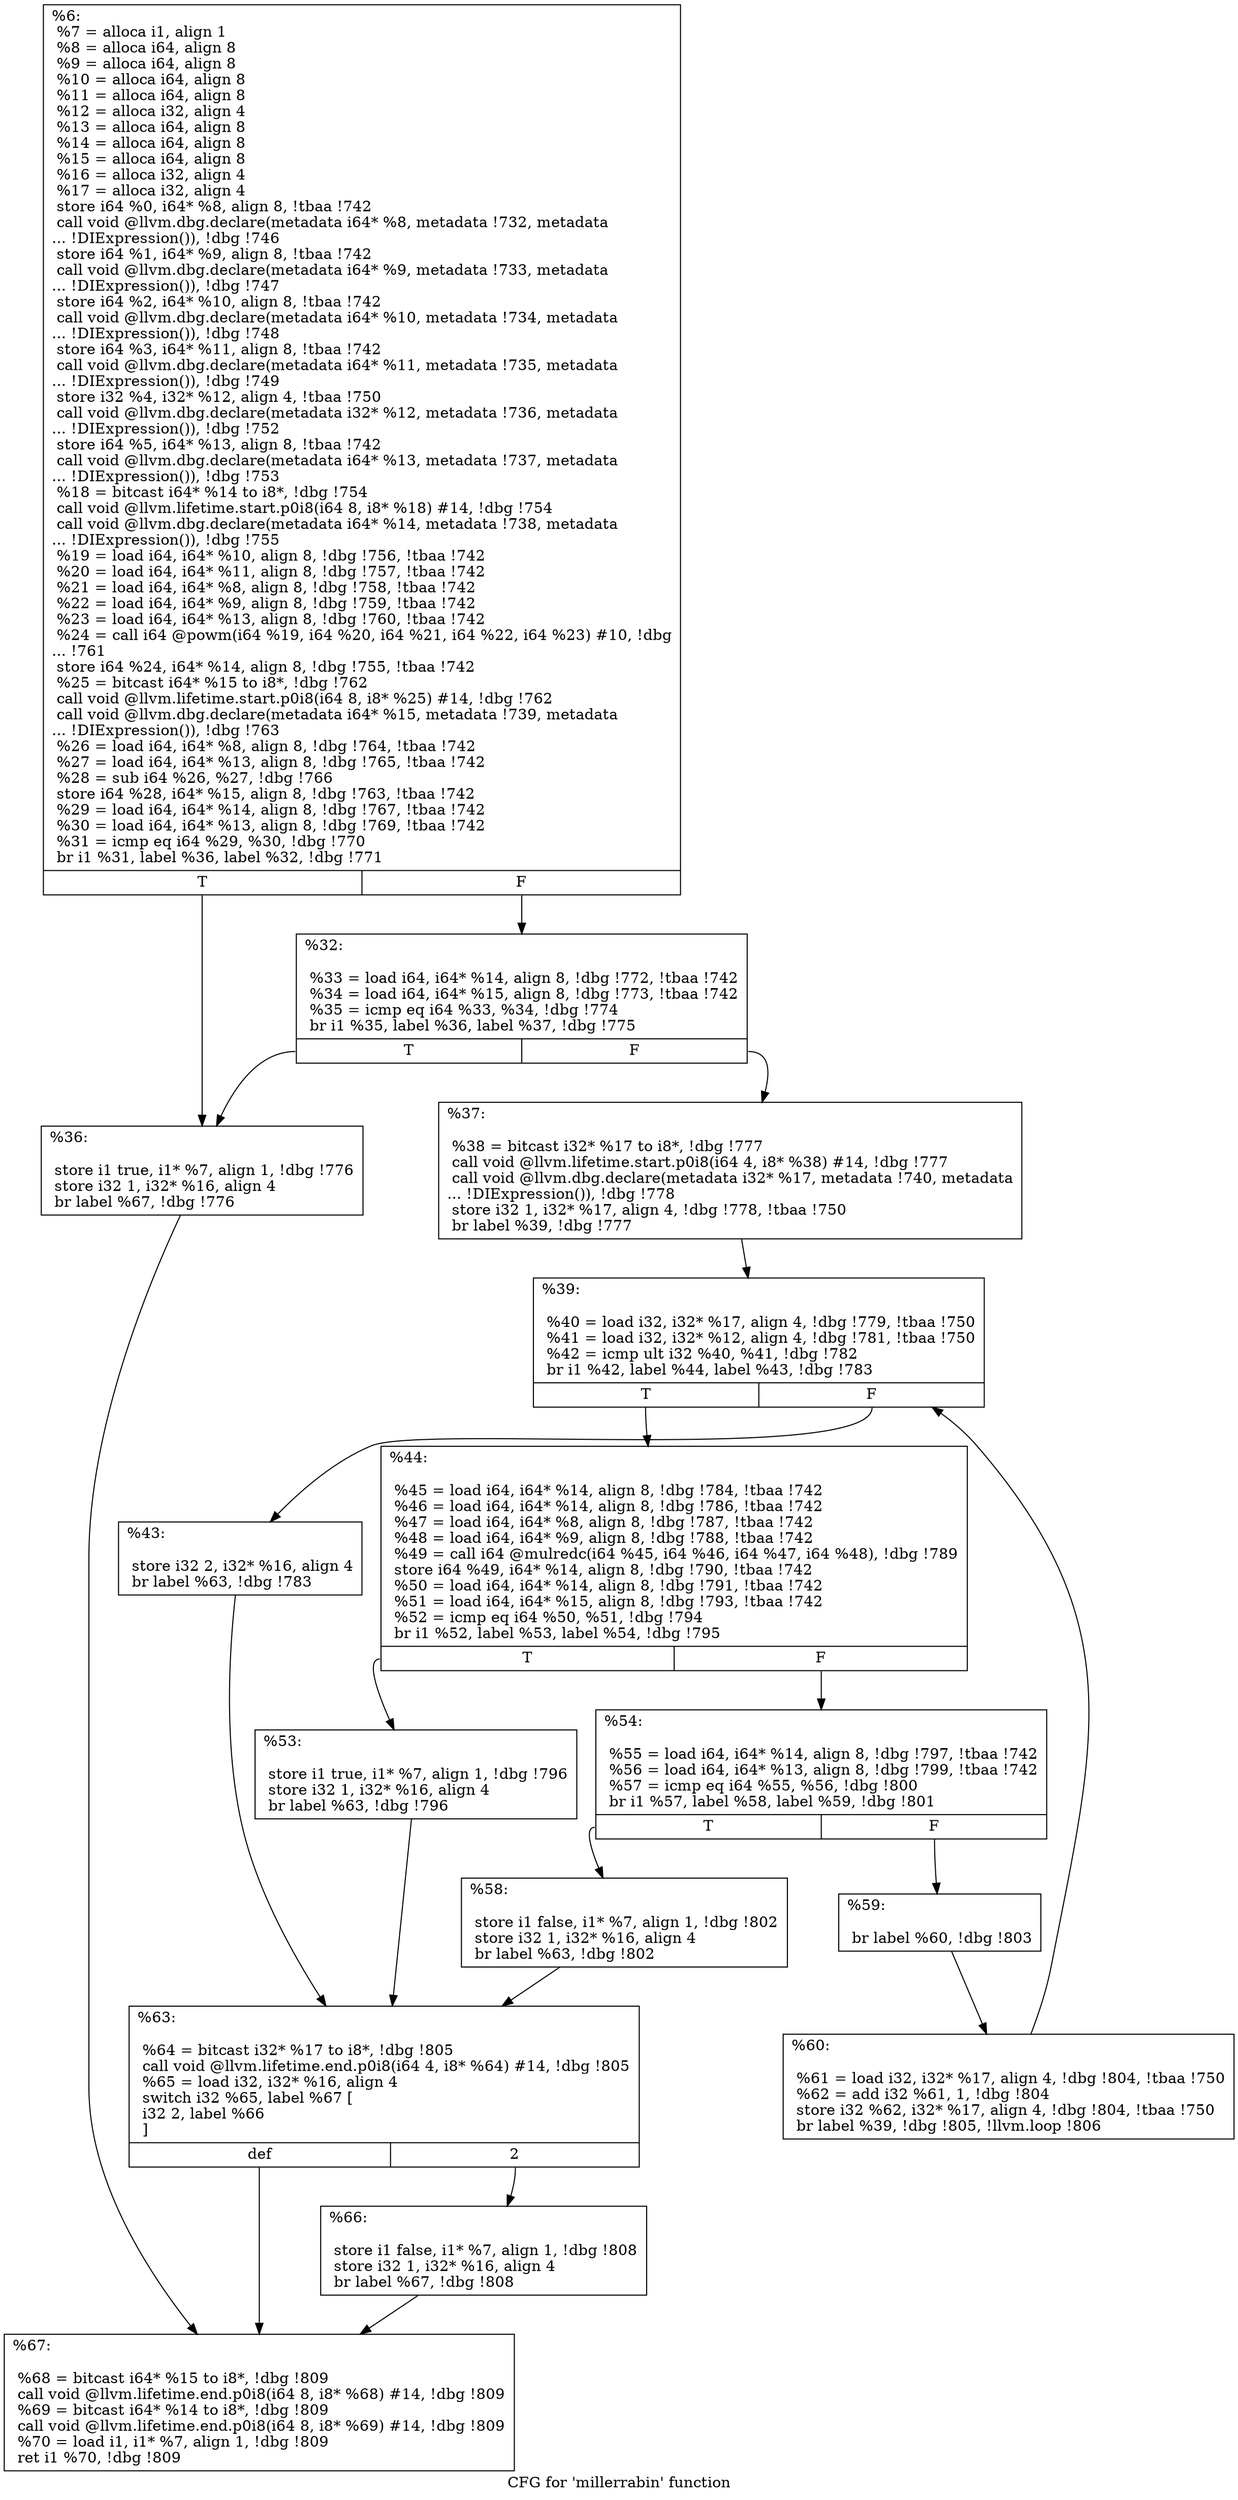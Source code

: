digraph "CFG for 'millerrabin' function" {
	label="CFG for 'millerrabin' function";

	Node0x1768220 [shape=record,label="{%6:\l  %7 = alloca i1, align 1\l  %8 = alloca i64, align 8\l  %9 = alloca i64, align 8\l  %10 = alloca i64, align 8\l  %11 = alloca i64, align 8\l  %12 = alloca i32, align 4\l  %13 = alloca i64, align 8\l  %14 = alloca i64, align 8\l  %15 = alloca i64, align 8\l  %16 = alloca i32, align 4\l  %17 = alloca i32, align 4\l  store i64 %0, i64* %8, align 8, !tbaa !742\l  call void @llvm.dbg.declare(metadata i64* %8, metadata !732, metadata\l... !DIExpression()), !dbg !746\l  store i64 %1, i64* %9, align 8, !tbaa !742\l  call void @llvm.dbg.declare(metadata i64* %9, metadata !733, metadata\l... !DIExpression()), !dbg !747\l  store i64 %2, i64* %10, align 8, !tbaa !742\l  call void @llvm.dbg.declare(metadata i64* %10, metadata !734, metadata\l... !DIExpression()), !dbg !748\l  store i64 %3, i64* %11, align 8, !tbaa !742\l  call void @llvm.dbg.declare(metadata i64* %11, metadata !735, metadata\l... !DIExpression()), !dbg !749\l  store i32 %4, i32* %12, align 4, !tbaa !750\l  call void @llvm.dbg.declare(metadata i32* %12, metadata !736, metadata\l... !DIExpression()), !dbg !752\l  store i64 %5, i64* %13, align 8, !tbaa !742\l  call void @llvm.dbg.declare(metadata i64* %13, metadata !737, metadata\l... !DIExpression()), !dbg !753\l  %18 = bitcast i64* %14 to i8*, !dbg !754\l  call void @llvm.lifetime.start.p0i8(i64 8, i8* %18) #14, !dbg !754\l  call void @llvm.dbg.declare(metadata i64* %14, metadata !738, metadata\l... !DIExpression()), !dbg !755\l  %19 = load i64, i64* %10, align 8, !dbg !756, !tbaa !742\l  %20 = load i64, i64* %11, align 8, !dbg !757, !tbaa !742\l  %21 = load i64, i64* %8, align 8, !dbg !758, !tbaa !742\l  %22 = load i64, i64* %9, align 8, !dbg !759, !tbaa !742\l  %23 = load i64, i64* %13, align 8, !dbg !760, !tbaa !742\l  %24 = call i64 @powm(i64 %19, i64 %20, i64 %21, i64 %22, i64 %23) #10, !dbg\l... !761\l  store i64 %24, i64* %14, align 8, !dbg !755, !tbaa !742\l  %25 = bitcast i64* %15 to i8*, !dbg !762\l  call void @llvm.lifetime.start.p0i8(i64 8, i8* %25) #14, !dbg !762\l  call void @llvm.dbg.declare(metadata i64* %15, metadata !739, metadata\l... !DIExpression()), !dbg !763\l  %26 = load i64, i64* %8, align 8, !dbg !764, !tbaa !742\l  %27 = load i64, i64* %13, align 8, !dbg !765, !tbaa !742\l  %28 = sub i64 %26, %27, !dbg !766\l  store i64 %28, i64* %15, align 8, !dbg !763, !tbaa !742\l  %29 = load i64, i64* %14, align 8, !dbg !767, !tbaa !742\l  %30 = load i64, i64* %13, align 8, !dbg !769, !tbaa !742\l  %31 = icmp eq i64 %29, %30, !dbg !770\l  br i1 %31, label %36, label %32, !dbg !771\l|{<s0>T|<s1>F}}"];
	Node0x1768220:s0 -> Node0x176efc0;
	Node0x1768220:s1 -> Node0x176ef70;
	Node0x176ef70 [shape=record,label="{%32:\l\l  %33 = load i64, i64* %14, align 8, !dbg !772, !tbaa !742\l  %34 = load i64, i64* %15, align 8, !dbg !773, !tbaa !742\l  %35 = icmp eq i64 %33, %34, !dbg !774\l  br i1 %35, label %36, label %37, !dbg !775\l|{<s0>T|<s1>F}}"];
	Node0x176ef70:s0 -> Node0x176efc0;
	Node0x176ef70:s1 -> Node0x176f010;
	Node0x176efc0 [shape=record,label="{%36:\l\l  store i1 true, i1* %7, align 1, !dbg !776\l  store i32 1, i32* %16, align 4\l  br label %67, !dbg !776\l}"];
	Node0x176efc0 -> Node0x176f380;
	Node0x176f010 [shape=record,label="{%37:\l\l  %38 = bitcast i32* %17 to i8*, !dbg !777\l  call void @llvm.lifetime.start.p0i8(i64 4, i8* %38) #14, !dbg !777\l  call void @llvm.dbg.declare(metadata i32* %17, metadata !740, metadata\l... !DIExpression()), !dbg !778\l  store i32 1, i32* %17, align 4, !dbg !778, !tbaa !750\l  br label %39, !dbg !777\l}"];
	Node0x176f010 -> Node0x176f060;
	Node0x176f060 [shape=record,label="{%39:\l\l  %40 = load i32, i32* %17, align 4, !dbg !779, !tbaa !750\l  %41 = load i32, i32* %12, align 4, !dbg !781, !tbaa !750\l  %42 = icmp ult i32 %40, %41, !dbg !782\l  br i1 %42, label %44, label %43, !dbg !783\l|{<s0>T|<s1>F}}"];
	Node0x176f060:s0 -> Node0x176f100;
	Node0x176f060:s1 -> Node0x176f0b0;
	Node0x176f0b0 [shape=record,label="{%43:\l\l  store i32 2, i32* %16, align 4\l  br label %63, !dbg !783\l}"];
	Node0x176f0b0 -> Node0x176f2e0;
	Node0x176f100 [shape=record,label="{%44:\l\l  %45 = load i64, i64* %14, align 8, !dbg !784, !tbaa !742\l  %46 = load i64, i64* %14, align 8, !dbg !786, !tbaa !742\l  %47 = load i64, i64* %8, align 8, !dbg !787, !tbaa !742\l  %48 = load i64, i64* %9, align 8, !dbg !788, !tbaa !742\l  %49 = call i64 @mulredc(i64 %45, i64 %46, i64 %47, i64 %48), !dbg !789\l  store i64 %49, i64* %14, align 8, !dbg !790, !tbaa !742\l  %50 = load i64, i64* %14, align 8, !dbg !791, !tbaa !742\l  %51 = load i64, i64* %15, align 8, !dbg !793, !tbaa !742\l  %52 = icmp eq i64 %50, %51, !dbg !794\l  br i1 %52, label %53, label %54, !dbg !795\l|{<s0>T|<s1>F}}"];
	Node0x176f100:s0 -> Node0x176f150;
	Node0x176f100:s1 -> Node0x176f1a0;
	Node0x176f150 [shape=record,label="{%53:\l\l  store i1 true, i1* %7, align 1, !dbg !796\l  store i32 1, i32* %16, align 4\l  br label %63, !dbg !796\l}"];
	Node0x176f150 -> Node0x176f2e0;
	Node0x176f1a0 [shape=record,label="{%54:\l\l  %55 = load i64, i64* %14, align 8, !dbg !797, !tbaa !742\l  %56 = load i64, i64* %13, align 8, !dbg !799, !tbaa !742\l  %57 = icmp eq i64 %55, %56, !dbg !800\l  br i1 %57, label %58, label %59, !dbg !801\l|{<s0>T|<s1>F}}"];
	Node0x176f1a0:s0 -> Node0x176f1f0;
	Node0x176f1a0:s1 -> Node0x176f240;
	Node0x176f1f0 [shape=record,label="{%58:\l\l  store i1 false, i1* %7, align 1, !dbg !802\l  store i32 1, i32* %16, align 4\l  br label %63, !dbg !802\l}"];
	Node0x176f1f0 -> Node0x176f2e0;
	Node0x176f240 [shape=record,label="{%59:\l\l  br label %60, !dbg !803\l}"];
	Node0x176f240 -> Node0x176f290;
	Node0x176f290 [shape=record,label="{%60:\l\l  %61 = load i32, i32* %17, align 4, !dbg !804, !tbaa !750\l  %62 = add i32 %61, 1, !dbg !804\l  store i32 %62, i32* %17, align 4, !dbg !804, !tbaa !750\l  br label %39, !dbg !805, !llvm.loop !806\l}"];
	Node0x176f290 -> Node0x176f060;
	Node0x176f2e0 [shape=record,label="{%63:\l\l  %64 = bitcast i32* %17 to i8*, !dbg !805\l  call void @llvm.lifetime.end.p0i8(i64 4, i8* %64) #14, !dbg !805\l  %65 = load i32, i32* %16, align 4\l  switch i32 %65, label %67 [\l    i32 2, label %66\l  ]\l|{<s0>def|<s1>2}}"];
	Node0x176f2e0:s0 -> Node0x176f380;
	Node0x176f2e0:s1 -> Node0x176f330;
	Node0x176f330 [shape=record,label="{%66:\l\l  store i1 false, i1* %7, align 1, !dbg !808\l  store i32 1, i32* %16, align 4\l  br label %67, !dbg !808\l}"];
	Node0x176f330 -> Node0x176f380;
	Node0x176f380 [shape=record,label="{%67:\l\l  %68 = bitcast i64* %15 to i8*, !dbg !809\l  call void @llvm.lifetime.end.p0i8(i64 8, i8* %68) #14, !dbg !809\l  %69 = bitcast i64* %14 to i8*, !dbg !809\l  call void @llvm.lifetime.end.p0i8(i64 8, i8* %69) #14, !dbg !809\l  %70 = load i1, i1* %7, align 1, !dbg !809\l  ret i1 %70, !dbg !809\l}"];
}
